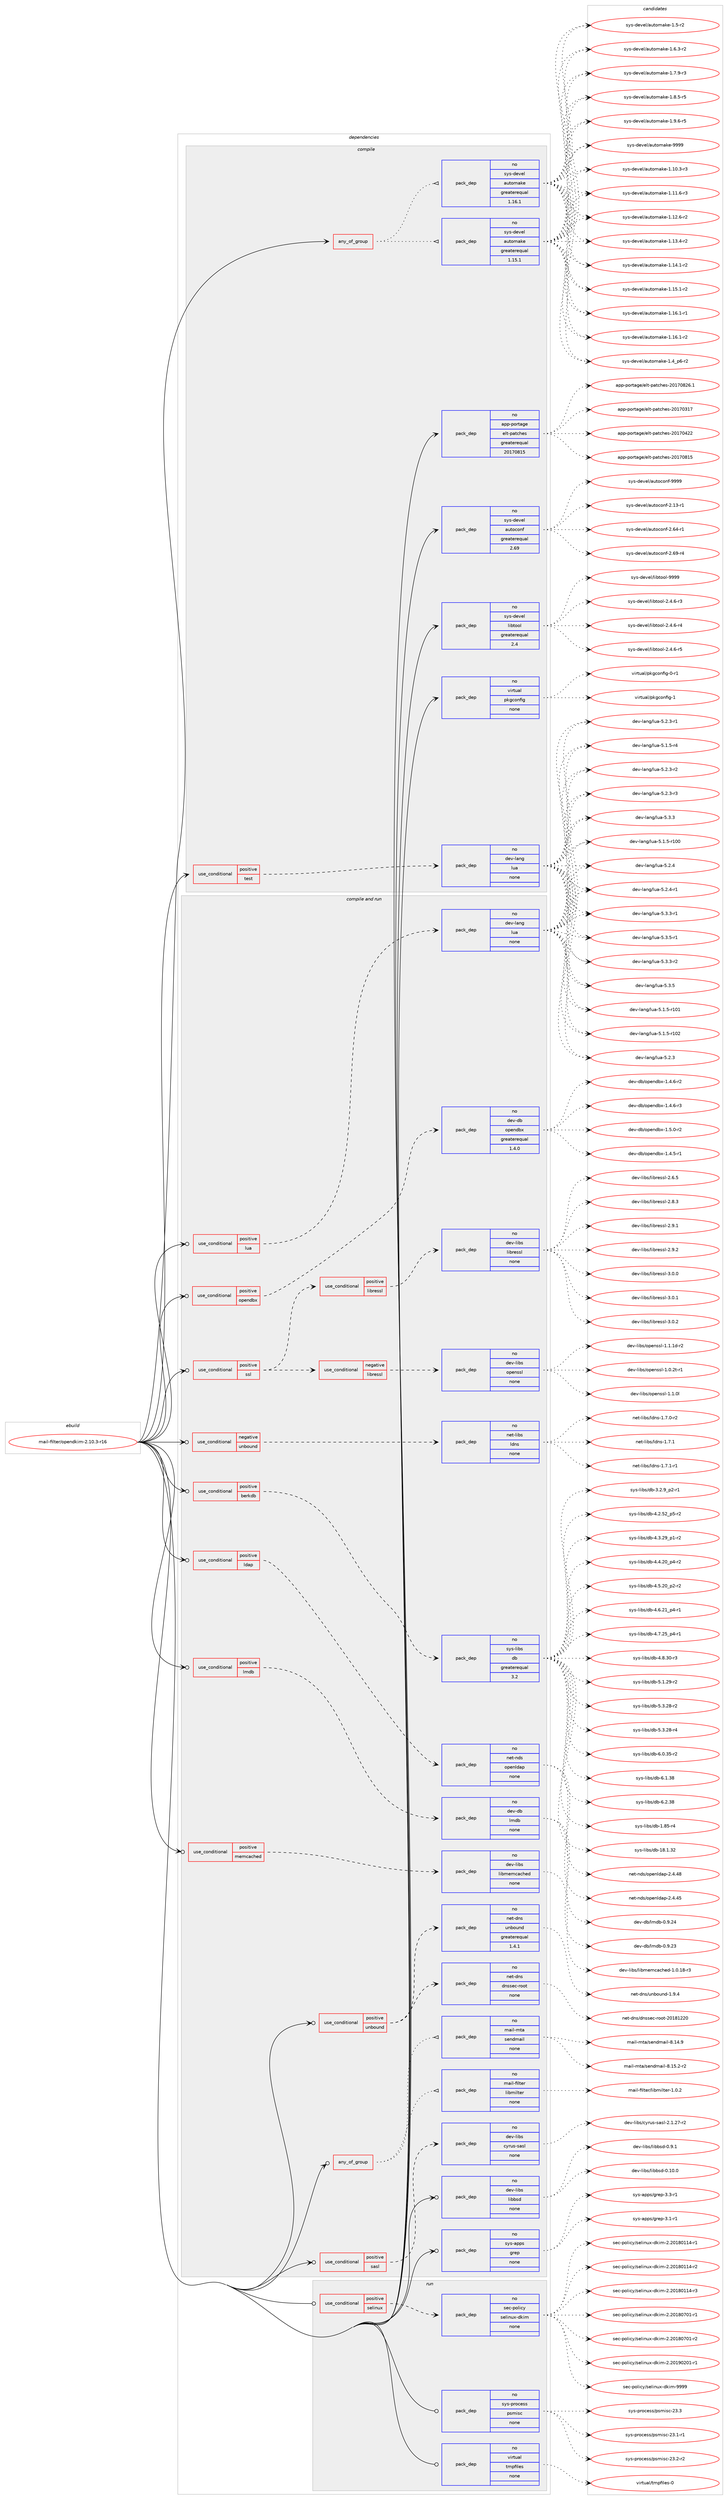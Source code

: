 digraph prolog {

# *************
# Graph options
# *************

newrank=true;
concentrate=true;
compound=true;
graph [rankdir=LR,fontname=Helvetica,fontsize=10,ranksep=1.5];#, ranksep=2.5, nodesep=0.2];
edge  [arrowhead=vee];
node  [fontname=Helvetica,fontsize=10];

# **********
# The ebuild
# **********

subgraph cluster_leftcol {
color=gray;
rank=same;
label=<<i>ebuild</i>>;
id [label="mail-filter/opendkim-2.10.3-r16", color=red, width=4, href="../mail-filter/opendkim-2.10.3-r16.svg"];
}

# ****************
# The dependencies
# ****************

subgraph cluster_midcol {
color=gray;
label=<<i>dependencies</i>>;
subgraph cluster_compile {
fillcolor="#eeeeee";
style=filled;
label=<<i>compile</i>>;
subgraph any12983 {
dependency772797 [label=<<TABLE BORDER="0" CELLBORDER="1" CELLSPACING="0" CELLPADDING="4"><TR><TD CELLPADDING="10">any_of_group</TD></TR></TABLE>>, shape=none, color=red];subgraph pack571003 {
dependency772798 [label=<<TABLE BORDER="0" CELLBORDER="1" CELLSPACING="0" CELLPADDING="4" WIDTH="220"><TR><TD ROWSPAN="6" CELLPADDING="30">pack_dep</TD></TR><TR><TD WIDTH="110">no</TD></TR><TR><TD>sys-devel</TD></TR><TR><TD>automake</TD></TR><TR><TD>greaterequal</TD></TR><TR><TD>1.16.1</TD></TR></TABLE>>, shape=none, color=blue];
}
dependency772797:e -> dependency772798:w [weight=20,style="dotted",arrowhead="oinv"];
subgraph pack571004 {
dependency772799 [label=<<TABLE BORDER="0" CELLBORDER="1" CELLSPACING="0" CELLPADDING="4" WIDTH="220"><TR><TD ROWSPAN="6" CELLPADDING="30">pack_dep</TD></TR><TR><TD WIDTH="110">no</TD></TR><TR><TD>sys-devel</TD></TR><TR><TD>automake</TD></TR><TR><TD>greaterequal</TD></TR><TR><TD>1.15.1</TD></TR></TABLE>>, shape=none, color=blue];
}
dependency772797:e -> dependency772799:w [weight=20,style="dotted",arrowhead="oinv"];
}
id:e -> dependency772797:w [weight=20,style="solid",arrowhead="vee"];
subgraph cond188399 {
dependency772800 [label=<<TABLE BORDER="0" CELLBORDER="1" CELLSPACING="0" CELLPADDING="4"><TR><TD ROWSPAN="3" CELLPADDING="10">use_conditional</TD></TR><TR><TD>positive</TD></TR><TR><TD>test</TD></TR></TABLE>>, shape=none, color=red];
subgraph pack571005 {
dependency772801 [label=<<TABLE BORDER="0" CELLBORDER="1" CELLSPACING="0" CELLPADDING="4" WIDTH="220"><TR><TD ROWSPAN="6" CELLPADDING="30">pack_dep</TD></TR><TR><TD WIDTH="110">no</TD></TR><TR><TD>dev-lang</TD></TR><TR><TD>lua</TD></TR><TR><TD>none</TD></TR><TR><TD></TD></TR></TABLE>>, shape=none, color=blue];
}
dependency772800:e -> dependency772801:w [weight=20,style="dashed",arrowhead="vee"];
}
id:e -> dependency772800:w [weight=20,style="solid",arrowhead="vee"];
subgraph pack571006 {
dependency772802 [label=<<TABLE BORDER="0" CELLBORDER="1" CELLSPACING="0" CELLPADDING="4" WIDTH="220"><TR><TD ROWSPAN="6" CELLPADDING="30">pack_dep</TD></TR><TR><TD WIDTH="110">no</TD></TR><TR><TD>app-portage</TD></TR><TR><TD>elt-patches</TD></TR><TR><TD>greaterequal</TD></TR><TR><TD>20170815</TD></TR></TABLE>>, shape=none, color=blue];
}
id:e -> dependency772802:w [weight=20,style="solid",arrowhead="vee"];
subgraph pack571007 {
dependency772803 [label=<<TABLE BORDER="0" CELLBORDER="1" CELLSPACING="0" CELLPADDING="4" WIDTH="220"><TR><TD ROWSPAN="6" CELLPADDING="30">pack_dep</TD></TR><TR><TD WIDTH="110">no</TD></TR><TR><TD>sys-devel</TD></TR><TR><TD>autoconf</TD></TR><TR><TD>greaterequal</TD></TR><TR><TD>2.69</TD></TR></TABLE>>, shape=none, color=blue];
}
id:e -> dependency772803:w [weight=20,style="solid",arrowhead="vee"];
subgraph pack571008 {
dependency772804 [label=<<TABLE BORDER="0" CELLBORDER="1" CELLSPACING="0" CELLPADDING="4" WIDTH="220"><TR><TD ROWSPAN="6" CELLPADDING="30">pack_dep</TD></TR><TR><TD WIDTH="110">no</TD></TR><TR><TD>sys-devel</TD></TR><TR><TD>libtool</TD></TR><TR><TD>greaterequal</TD></TR><TR><TD>2.4</TD></TR></TABLE>>, shape=none, color=blue];
}
id:e -> dependency772804:w [weight=20,style="solid",arrowhead="vee"];
subgraph pack571009 {
dependency772805 [label=<<TABLE BORDER="0" CELLBORDER="1" CELLSPACING="0" CELLPADDING="4" WIDTH="220"><TR><TD ROWSPAN="6" CELLPADDING="30">pack_dep</TD></TR><TR><TD WIDTH="110">no</TD></TR><TR><TD>virtual</TD></TR><TR><TD>pkgconfig</TD></TR><TR><TD>none</TD></TR><TR><TD></TD></TR></TABLE>>, shape=none, color=blue];
}
id:e -> dependency772805:w [weight=20,style="solid",arrowhead="vee"];
}
subgraph cluster_compileandrun {
fillcolor="#eeeeee";
style=filled;
label=<<i>compile and run</i>>;
subgraph any12984 {
dependency772806 [label=<<TABLE BORDER="0" CELLBORDER="1" CELLSPACING="0" CELLPADDING="4"><TR><TD CELLPADDING="10">any_of_group</TD></TR></TABLE>>, shape=none, color=red];subgraph pack571010 {
dependency772807 [label=<<TABLE BORDER="0" CELLBORDER="1" CELLSPACING="0" CELLPADDING="4" WIDTH="220"><TR><TD ROWSPAN="6" CELLPADDING="30">pack_dep</TD></TR><TR><TD WIDTH="110">no</TD></TR><TR><TD>mail-filter</TD></TR><TR><TD>libmilter</TD></TR><TR><TD>none</TD></TR><TR><TD></TD></TR></TABLE>>, shape=none, color=blue];
}
dependency772806:e -> dependency772807:w [weight=20,style="dotted",arrowhead="oinv"];
subgraph pack571011 {
dependency772808 [label=<<TABLE BORDER="0" CELLBORDER="1" CELLSPACING="0" CELLPADDING="4" WIDTH="220"><TR><TD ROWSPAN="6" CELLPADDING="30">pack_dep</TD></TR><TR><TD WIDTH="110">no</TD></TR><TR><TD>mail-mta</TD></TR><TR><TD>sendmail</TD></TR><TR><TD>none</TD></TR><TR><TD></TD></TR></TABLE>>, shape=none, color=blue];
}
dependency772806:e -> dependency772808:w [weight=20,style="dotted",arrowhead="oinv"];
}
id:e -> dependency772806:w [weight=20,style="solid",arrowhead="odotvee"];
subgraph cond188400 {
dependency772809 [label=<<TABLE BORDER="0" CELLBORDER="1" CELLSPACING="0" CELLPADDING="4"><TR><TD ROWSPAN="3" CELLPADDING="10">use_conditional</TD></TR><TR><TD>negative</TD></TR><TR><TD>unbound</TD></TR></TABLE>>, shape=none, color=red];
subgraph pack571012 {
dependency772810 [label=<<TABLE BORDER="0" CELLBORDER="1" CELLSPACING="0" CELLPADDING="4" WIDTH="220"><TR><TD ROWSPAN="6" CELLPADDING="30">pack_dep</TD></TR><TR><TD WIDTH="110">no</TD></TR><TR><TD>net-libs</TD></TR><TR><TD>ldns</TD></TR><TR><TD>none</TD></TR><TR><TD></TD></TR></TABLE>>, shape=none, color=blue];
}
dependency772809:e -> dependency772810:w [weight=20,style="dashed",arrowhead="vee"];
}
id:e -> dependency772809:w [weight=20,style="solid",arrowhead="odotvee"];
subgraph cond188401 {
dependency772811 [label=<<TABLE BORDER="0" CELLBORDER="1" CELLSPACING="0" CELLPADDING="4"><TR><TD ROWSPAN="3" CELLPADDING="10">use_conditional</TD></TR><TR><TD>positive</TD></TR><TR><TD>berkdb</TD></TR></TABLE>>, shape=none, color=red];
subgraph pack571013 {
dependency772812 [label=<<TABLE BORDER="0" CELLBORDER="1" CELLSPACING="0" CELLPADDING="4" WIDTH="220"><TR><TD ROWSPAN="6" CELLPADDING="30">pack_dep</TD></TR><TR><TD WIDTH="110">no</TD></TR><TR><TD>sys-libs</TD></TR><TR><TD>db</TD></TR><TR><TD>greaterequal</TD></TR><TR><TD>3.2</TD></TR></TABLE>>, shape=none, color=blue];
}
dependency772811:e -> dependency772812:w [weight=20,style="dashed",arrowhead="vee"];
}
id:e -> dependency772811:w [weight=20,style="solid",arrowhead="odotvee"];
subgraph cond188402 {
dependency772813 [label=<<TABLE BORDER="0" CELLBORDER="1" CELLSPACING="0" CELLPADDING="4"><TR><TD ROWSPAN="3" CELLPADDING="10">use_conditional</TD></TR><TR><TD>positive</TD></TR><TR><TD>ldap</TD></TR></TABLE>>, shape=none, color=red];
subgraph pack571014 {
dependency772814 [label=<<TABLE BORDER="0" CELLBORDER="1" CELLSPACING="0" CELLPADDING="4" WIDTH="220"><TR><TD ROWSPAN="6" CELLPADDING="30">pack_dep</TD></TR><TR><TD WIDTH="110">no</TD></TR><TR><TD>net-nds</TD></TR><TR><TD>openldap</TD></TR><TR><TD>none</TD></TR><TR><TD></TD></TR></TABLE>>, shape=none, color=blue];
}
dependency772813:e -> dependency772814:w [weight=20,style="dashed",arrowhead="vee"];
}
id:e -> dependency772813:w [weight=20,style="solid",arrowhead="odotvee"];
subgraph cond188403 {
dependency772815 [label=<<TABLE BORDER="0" CELLBORDER="1" CELLSPACING="0" CELLPADDING="4"><TR><TD ROWSPAN="3" CELLPADDING="10">use_conditional</TD></TR><TR><TD>positive</TD></TR><TR><TD>lmdb</TD></TR></TABLE>>, shape=none, color=red];
subgraph pack571015 {
dependency772816 [label=<<TABLE BORDER="0" CELLBORDER="1" CELLSPACING="0" CELLPADDING="4" WIDTH="220"><TR><TD ROWSPAN="6" CELLPADDING="30">pack_dep</TD></TR><TR><TD WIDTH="110">no</TD></TR><TR><TD>dev-db</TD></TR><TR><TD>lmdb</TD></TR><TR><TD>none</TD></TR><TR><TD></TD></TR></TABLE>>, shape=none, color=blue];
}
dependency772815:e -> dependency772816:w [weight=20,style="dashed",arrowhead="vee"];
}
id:e -> dependency772815:w [weight=20,style="solid",arrowhead="odotvee"];
subgraph cond188404 {
dependency772817 [label=<<TABLE BORDER="0" CELLBORDER="1" CELLSPACING="0" CELLPADDING="4"><TR><TD ROWSPAN="3" CELLPADDING="10">use_conditional</TD></TR><TR><TD>positive</TD></TR><TR><TD>lua</TD></TR></TABLE>>, shape=none, color=red];
subgraph pack571016 {
dependency772818 [label=<<TABLE BORDER="0" CELLBORDER="1" CELLSPACING="0" CELLPADDING="4" WIDTH="220"><TR><TD ROWSPAN="6" CELLPADDING="30">pack_dep</TD></TR><TR><TD WIDTH="110">no</TD></TR><TR><TD>dev-lang</TD></TR><TR><TD>lua</TD></TR><TR><TD>none</TD></TR><TR><TD></TD></TR></TABLE>>, shape=none, color=blue];
}
dependency772817:e -> dependency772818:w [weight=20,style="dashed",arrowhead="vee"];
}
id:e -> dependency772817:w [weight=20,style="solid",arrowhead="odotvee"];
subgraph cond188405 {
dependency772819 [label=<<TABLE BORDER="0" CELLBORDER="1" CELLSPACING="0" CELLPADDING="4"><TR><TD ROWSPAN="3" CELLPADDING="10">use_conditional</TD></TR><TR><TD>positive</TD></TR><TR><TD>memcached</TD></TR></TABLE>>, shape=none, color=red];
subgraph pack571017 {
dependency772820 [label=<<TABLE BORDER="0" CELLBORDER="1" CELLSPACING="0" CELLPADDING="4" WIDTH="220"><TR><TD ROWSPAN="6" CELLPADDING="30">pack_dep</TD></TR><TR><TD WIDTH="110">no</TD></TR><TR><TD>dev-libs</TD></TR><TR><TD>libmemcached</TD></TR><TR><TD>none</TD></TR><TR><TD></TD></TR></TABLE>>, shape=none, color=blue];
}
dependency772819:e -> dependency772820:w [weight=20,style="dashed",arrowhead="vee"];
}
id:e -> dependency772819:w [weight=20,style="solid",arrowhead="odotvee"];
subgraph cond188406 {
dependency772821 [label=<<TABLE BORDER="0" CELLBORDER="1" CELLSPACING="0" CELLPADDING="4"><TR><TD ROWSPAN="3" CELLPADDING="10">use_conditional</TD></TR><TR><TD>positive</TD></TR><TR><TD>opendbx</TD></TR></TABLE>>, shape=none, color=red];
subgraph pack571018 {
dependency772822 [label=<<TABLE BORDER="0" CELLBORDER="1" CELLSPACING="0" CELLPADDING="4" WIDTH="220"><TR><TD ROWSPAN="6" CELLPADDING="30">pack_dep</TD></TR><TR><TD WIDTH="110">no</TD></TR><TR><TD>dev-db</TD></TR><TR><TD>opendbx</TD></TR><TR><TD>greaterequal</TD></TR><TR><TD>1.4.0</TD></TR></TABLE>>, shape=none, color=blue];
}
dependency772821:e -> dependency772822:w [weight=20,style="dashed",arrowhead="vee"];
}
id:e -> dependency772821:w [weight=20,style="solid",arrowhead="odotvee"];
subgraph cond188407 {
dependency772823 [label=<<TABLE BORDER="0" CELLBORDER="1" CELLSPACING="0" CELLPADDING="4"><TR><TD ROWSPAN="3" CELLPADDING="10">use_conditional</TD></TR><TR><TD>positive</TD></TR><TR><TD>sasl</TD></TR></TABLE>>, shape=none, color=red];
subgraph pack571019 {
dependency772824 [label=<<TABLE BORDER="0" CELLBORDER="1" CELLSPACING="0" CELLPADDING="4" WIDTH="220"><TR><TD ROWSPAN="6" CELLPADDING="30">pack_dep</TD></TR><TR><TD WIDTH="110">no</TD></TR><TR><TD>dev-libs</TD></TR><TR><TD>cyrus-sasl</TD></TR><TR><TD>none</TD></TR><TR><TD></TD></TR></TABLE>>, shape=none, color=blue];
}
dependency772823:e -> dependency772824:w [weight=20,style="dashed",arrowhead="vee"];
}
id:e -> dependency772823:w [weight=20,style="solid",arrowhead="odotvee"];
subgraph cond188408 {
dependency772825 [label=<<TABLE BORDER="0" CELLBORDER="1" CELLSPACING="0" CELLPADDING="4"><TR><TD ROWSPAN="3" CELLPADDING="10">use_conditional</TD></TR><TR><TD>positive</TD></TR><TR><TD>ssl</TD></TR></TABLE>>, shape=none, color=red];
subgraph cond188409 {
dependency772826 [label=<<TABLE BORDER="0" CELLBORDER="1" CELLSPACING="0" CELLPADDING="4"><TR><TD ROWSPAN="3" CELLPADDING="10">use_conditional</TD></TR><TR><TD>negative</TD></TR><TR><TD>libressl</TD></TR></TABLE>>, shape=none, color=red];
subgraph pack571020 {
dependency772827 [label=<<TABLE BORDER="0" CELLBORDER="1" CELLSPACING="0" CELLPADDING="4" WIDTH="220"><TR><TD ROWSPAN="6" CELLPADDING="30">pack_dep</TD></TR><TR><TD WIDTH="110">no</TD></TR><TR><TD>dev-libs</TD></TR><TR><TD>openssl</TD></TR><TR><TD>none</TD></TR><TR><TD></TD></TR></TABLE>>, shape=none, color=blue];
}
dependency772826:e -> dependency772827:w [weight=20,style="dashed",arrowhead="vee"];
}
dependency772825:e -> dependency772826:w [weight=20,style="dashed",arrowhead="vee"];
subgraph cond188410 {
dependency772828 [label=<<TABLE BORDER="0" CELLBORDER="1" CELLSPACING="0" CELLPADDING="4"><TR><TD ROWSPAN="3" CELLPADDING="10">use_conditional</TD></TR><TR><TD>positive</TD></TR><TR><TD>libressl</TD></TR></TABLE>>, shape=none, color=red];
subgraph pack571021 {
dependency772829 [label=<<TABLE BORDER="0" CELLBORDER="1" CELLSPACING="0" CELLPADDING="4" WIDTH="220"><TR><TD ROWSPAN="6" CELLPADDING="30">pack_dep</TD></TR><TR><TD WIDTH="110">no</TD></TR><TR><TD>dev-libs</TD></TR><TR><TD>libressl</TD></TR><TR><TD>none</TD></TR><TR><TD></TD></TR></TABLE>>, shape=none, color=blue];
}
dependency772828:e -> dependency772829:w [weight=20,style="dashed",arrowhead="vee"];
}
dependency772825:e -> dependency772828:w [weight=20,style="dashed",arrowhead="vee"];
}
id:e -> dependency772825:w [weight=20,style="solid",arrowhead="odotvee"];
subgraph cond188411 {
dependency772830 [label=<<TABLE BORDER="0" CELLBORDER="1" CELLSPACING="0" CELLPADDING="4"><TR><TD ROWSPAN="3" CELLPADDING="10">use_conditional</TD></TR><TR><TD>positive</TD></TR><TR><TD>unbound</TD></TR></TABLE>>, shape=none, color=red];
subgraph pack571022 {
dependency772831 [label=<<TABLE BORDER="0" CELLBORDER="1" CELLSPACING="0" CELLPADDING="4" WIDTH="220"><TR><TD ROWSPAN="6" CELLPADDING="30">pack_dep</TD></TR><TR><TD WIDTH="110">no</TD></TR><TR><TD>net-dns</TD></TR><TR><TD>unbound</TD></TR><TR><TD>greaterequal</TD></TR><TR><TD>1.4.1</TD></TR></TABLE>>, shape=none, color=blue];
}
dependency772830:e -> dependency772831:w [weight=20,style="dashed",arrowhead="vee"];
subgraph pack571023 {
dependency772832 [label=<<TABLE BORDER="0" CELLBORDER="1" CELLSPACING="0" CELLPADDING="4" WIDTH="220"><TR><TD ROWSPAN="6" CELLPADDING="30">pack_dep</TD></TR><TR><TD WIDTH="110">no</TD></TR><TR><TD>net-dns</TD></TR><TR><TD>dnssec-root</TD></TR><TR><TD>none</TD></TR><TR><TD></TD></TR></TABLE>>, shape=none, color=blue];
}
dependency772830:e -> dependency772832:w [weight=20,style="dashed",arrowhead="vee"];
}
id:e -> dependency772830:w [weight=20,style="solid",arrowhead="odotvee"];
subgraph pack571024 {
dependency772833 [label=<<TABLE BORDER="0" CELLBORDER="1" CELLSPACING="0" CELLPADDING="4" WIDTH="220"><TR><TD ROWSPAN="6" CELLPADDING="30">pack_dep</TD></TR><TR><TD WIDTH="110">no</TD></TR><TR><TD>dev-libs</TD></TR><TR><TD>libbsd</TD></TR><TR><TD>none</TD></TR><TR><TD></TD></TR></TABLE>>, shape=none, color=blue];
}
id:e -> dependency772833:w [weight=20,style="solid",arrowhead="odotvee"];
subgraph pack571025 {
dependency772834 [label=<<TABLE BORDER="0" CELLBORDER="1" CELLSPACING="0" CELLPADDING="4" WIDTH="220"><TR><TD ROWSPAN="6" CELLPADDING="30">pack_dep</TD></TR><TR><TD WIDTH="110">no</TD></TR><TR><TD>sys-apps</TD></TR><TR><TD>grep</TD></TR><TR><TD>none</TD></TR><TR><TD></TD></TR></TABLE>>, shape=none, color=blue];
}
id:e -> dependency772834:w [weight=20,style="solid",arrowhead="odotvee"];
}
subgraph cluster_run {
fillcolor="#eeeeee";
style=filled;
label=<<i>run</i>>;
subgraph cond188412 {
dependency772835 [label=<<TABLE BORDER="0" CELLBORDER="1" CELLSPACING="0" CELLPADDING="4"><TR><TD ROWSPAN="3" CELLPADDING="10">use_conditional</TD></TR><TR><TD>positive</TD></TR><TR><TD>selinux</TD></TR></TABLE>>, shape=none, color=red];
subgraph pack571026 {
dependency772836 [label=<<TABLE BORDER="0" CELLBORDER="1" CELLSPACING="0" CELLPADDING="4" WIDTH="220"><TR><TD ROWSPAN="6" CELLPADDING="30">pack_dep</TD></TR><TR><TD WIDTH="110">no</TD></TR><TR><TD>sec-policy</TD></TR><TR><TD>selinux-dkim</TD></TR><TR><TD>none</TD></TR><TR><TD></TD></TR></TABLE>>, shape=none, color=blue];
}
dependency772835:e -> dependency772836:w [weight=20,style="dashed",arrowhead="vee"];
}
id:e -> dependency772835:w [weight=20,style="solid",arrowhead="odot"];
subgraph pack571027 {
dependency772837 [label=<<TABLE BORDER="0" CELLBORDER="1" CELLSPACING="0" CELLPADDING="4" WIDTH="220"><TR><TD ROWSPAN="6" CELLPADDING="30">pack_dep</TD></TR><TR><TD WIDTH="110">no</TD></TR><TR><TD>sys-process</TD></TR><TR><TD>psmisc</TD></TR><TR><TD>none</TD></TR><TR><TD></TD></TR></TABLE>>, shape=none, color=blue];
}
id:e -> dependency772837:w [weight=20,style="solid",arrowhead="odot"];
subgraph pack571028 {
dependency772838 [label=<<TABLE BORDER="0" CELLBORDER="1" CELLSPACING="0" CELLPADDING="4" WIDTH="220"><TR><TD ROWSPAN="6" CELLPADDING="30">pack_dep</TD></TR><TR><TD WIDTH="110">no</TD></TR><TR><TD>virtual</TD></TR><TR><TD>tmpfiles</TD></TR><TR><TD>none</TD></TR><TR><TD></TD></TR></TABLE>>, shape=none, color=blue];
}
id:e -> dependency772838:w [weight=20,style="solid",arrowhead="odot"];
}
}

# **************
# The candidates
# **************

subgraph cluster_choices {
rank=same;
color=gray;
label=<<i>candidates</i>>;

subgraph choice571003 {
color=black;
nodesep=1;
choice11512111545100101118101108479711711611110997107101454946494846514511451 [label="sys-devel/automake-1.10.3-r3", color=red, width=4,href="../sys-devel/automake-1.10.3-r3.svg"];
choice11512111545100101118101108479711711611110997107101454946494946544511451 [label="sys-devel/automake-1.11.6-r3", color=red, width=4,href="../sys-devel/automake-1.11.6-r3.svg"];
choice11512111545100101118101108479711711611110997107101454946495046544511450 [label="sys-devel/automake-1.12.6-r2", color=red, width=4,href="../sys-devel/automake-1.12.6-r2.svg"];
choice11512111545100101118101108479711711611110997107101454946495146524511450 [label="sys-devel/automake-1.13.4-r2", color=red, width=4,href="../sys-devel/automake-1.13.4-r2.svg"];
choice11512111545100101118101108479711711611110997107101454946495246494511450 [label="sys-devel/automake-1.14.1-r2", color=red, width=4,href="../sys-devel/automake-1.14.1-r2.svg"];
choice11512111545100101118101108479711711611110997107101454946495346494511450 [label="sys-devel/automake-1.15.1-r2", color=red, width=4,href="../sys-devel/automake-1.15.1-r2.svg"];
choice11512111545100101118101108479711711611110997107101454946495446494511449 [label="sys-devel/automake-1.16.1-r1", color=red, width=4,href="../sys-devel/automake-1.16.1-r1.svg"];
choice11512111545100101118101108479711711611110997107101454946495446494511450 [label="sys-devel/automake-1.16.1-r2", color=red, width=4,href="../sys-devel/automake-1.16.1-r2.svg"];
choice115121115451001011181011084797117116111109971071014549465295112544511450 [label="sys-devel/automake-1.4_p6-r2", color=red, width=4,href="../sys-devel/automake-1.4_p6-r2.svg"];
choice11512111545100101118101108479711711611110997107101454946534511450 [label="sys-devel/automake-1.5-r2", color=red, width=4,href="../sys-devel/automake-1.5-r2.svg"];
choice115121115451001011181011084797117116111109971071014549465446514511450 [label="sys-devel/automake-1.6.3-r2", color=red, width=4,href="../sys-devel/automake-1.6.3-r2.svg"];
choice115121115451001011181011084797117116111109971071014549465546574511451 [label="sys-devel/automake-1.7.9-r3", color=red, width=4,href="../sys-devel/automake-1.7.9-r3.svg"];
choice115121115451001011181011084797117116111109971071014549465646534511453 [label="sys-devel/automake-1.8.5-r5", color=red, width=4,href="../sys-devel/automake-1.8.5-r5.svg"];
choice115121115451001011181011084797117116111109971071014549465746544511453 [label="sys-devel/automake-1.9.6-r5", color=red, width=4,href="../sys-devel/automake-1.9.6-r5.svg"];
choice115121115451001011181011084797117116111109971071014557575757 [label="sys-devel/automake-9999", color=red, width=4,href="../sys-devel/automake-9999.svg"];
dependency772798:e -> choice11512111545100101118101108479711711611110997107101454946494846514511451:w [style=dotted,weight="100"];
dependency772798:e -> choice11512111545100101118101108479711711611110997107101454946494946544511451:w [style=dotted,weight="100"];
dependency772798:e -> choice11512111545100101118101108479711711611110997107101454946495046544511450:w [style=dotted,weight="100"];
dependency772798:e -> choice11512111545100101118101108479711711611110997107101454946495146524511450:w [style=dotted,weight="100"];
dependency772798:e -> choice11512111545100101118101108479711711611110997107101454946495246494511450:w [style=dotted,weight="100"];
dependency772798:e -> choice11512111545100101118101108479711711611110997107101454946495346494511450:w [style=dotted,weight="100"];
dependency772798:e -> choice11512111545100101118101108479711711611110997107101454946495446494511449:w [style=dotted,weight="100"];
dependency772798:e -> choice11512111545100101118101108479711711611110997107101454946495446494511450:w [style=dotted,weight="100"];
dependency772798:e -> choice115121115451001011181011084797117116111109971071014549465295112544511450:w [style=dotted,weight="100"];
dependency772798:e -> choice11512111545100101118101108479711711611110997107101454946534511450:w [style=dotted,weight="100"];
dependency772798:e -> choice115121115451001011181011084797117116111109971071014549465446514511450:w [style=dotted,weight="100"];
dependency772798:e -> choice115121115451001011181011084797117116111109971071014549465546574511451:w [style=dotted,weight="100"];
dependency772798:e -> choice115121115451001011181011084797117116111109971071014549465646534511453:w [style=dotted,weight="100"];
dependency772798:e -> choice115121115451001011181011084797117116111109971071014549465746544511453:w [style=dotted,weight="100"];
dependency772798:e -> choice115121115451001011181011084797117116111109971071014557575757:w [style=dotted,weight="100"];
}
subgraph choice571004 {
color=black;
nodesep=1;
choice11512111545100101118101108479711711611110997107101454946494846514511451 [label="sys-devel/automake-1.10.3-r3", color=red, width=4,href="../sys-devel/automake-1.10.3-r3.svg"];
choice11512111545100101118101108479711711611110997107101454946494946544511451 [label="sys-devel/automake-1.11.6-r3", color=red, width=4,href="../sys-devel/automake-1.11.6-r3.svg"];
choice11512111545100101118101108479711711611110997107101454946495046544511450 [label="sys-devel/automake-1.12.6-r2", color=red, width=4,href="../sys-devel/automake-1.12.6-r2.svg"];
choice11512111545100101118101108479711711611110997107101454946495146524511450 [label="sys-devel/automake-1.13.4-r2", color=red, width=4,href="../sys-devel/automake-1.13.4-r2.svg"];
choice11512111545100101118101108479711711611110997107101454946495246494511450 [label="sys-devel/automake-1.14.1-r2", color=red, width=4,href="../sys-devel/automake-1.14.1-r2.svg"];
choice11512111545100101118101108479711711611110997107101454946495346494511450 [label="sys-devel/automake-1.15.1-r2", color=red, width=4,href="../sys-devel/automake-1.15.1-r2.svg"];
choice11512111545100101118101108479711711611110997107101454946495446494511449 [label="sys-devel/automake-1.16.1-r1", color=red, width=4,href="../sys-devel/automake-1.16.1-r1.svg"];
choice11512111545100101118101108479711711611110997107101454946495446494511450 [label="sys-devel/automake-1.16.1-r2", color=red, width=4,href="../sys-devel/automake-1.16.1-r2.svg"];
choice115121115451001011181011084797117116111109971071014549465295112544511450 [label="sys-devel/automake-1.4_p6-r2", color=red, width=4,href="../sys-devel/automake-1.4_p6-r2.svg"];
choice11512111545100101118101108479711711611110997107101454946534511450 [label="sys-devel/automake-1.5-r2", color=red, width=4,href="../sys-devel/automake-1.5-r2.svg"];
choice115121115451001011181011084797117116111109971071014549465446514511450 [label="sys-devel/automake-1.6.3-r2", color=red, width=4,href="../sys-devel/automake-1.6.3-r2.svg"];
choice115121115451001011181011084797117116111109971071014549465546574511451 [label="sys-devel/automake-1.7.9-r3", color=red, width=4,href="../sys-devel/automake-1.7.9-r3.svg"];
choice115121115451001011181011084797117116111109971071014549465646534511453 [label="sys-devel/automake-1.8.5-r5", color=red, width=4,href="../sys-devel/automake-1.8.5-r5.svg"];
choice115121115451001011181011084797117116111109971071014549465746544511453 [label="sys-devel/automake-1.9.6-r5", color=red, width=4,href="../sys-devel/automake-1.9.6-r5.svg"];
choice115121115451001011181011084797117116111109971071014557575757 [label="sys-devel/automake-9999", color=red, width=4,href="../sys-devel/automake-9999.svg"];
dependency772799:e -> choice11512111545100101118101108479711711611110997107101454946494846514511451:w [style=dotted,weight="100"];
dependency772799:e -> choice11512111545100101118101108479711711611110997107101454946494946544511451:w [style=dotted,weight="100"];
dependency772799:e -> choice11512111545100101118101108479711711611110997107101454946495046544511450:w [style=dotted,weight="100"];
dependency772799:e -> choice11512111545100101118101108479711711611110997107101454946495146524511450:w [style=dotted,weight="100"];
dependency772799:e -> choice11512111545100101118101108479711711611110997107101454946495246494511450:w [style=dotted,weight="100"];
dependency772799:e -> choice11512111545100101118101108479711711611110997107101454946495346494511450:w [style=dotted,weight="100"];
dependency772799:e -> choice11512111545100101118101108479711711611110997107101454946495446494511449:w [style=dotted,weight="100"];
dependency772799:e -> choice11512111545100101118101108479711711611110997107101454946495446494511450:w [style=dotted,weight="100"];
dependency772799:e -> choice115121115451001011181011084797117116111109971071014549465295112544511450:w [style=dotted,weight="100"];
dependency772799:e -> choice11512111545100101118101108479711711611110997107101454946534511450:w [style=dotted,weight="100"];
dependency772799:e -> choice115121115451001011181011084797117116111109971071014549465446514511450:w [style=dotted,weight="100"];
dependency772799:e -> choice115121115451001011181011084797117116111109971071014549465546574511451:w [style=dotted,weight="100"];
dependency772799:e -> choice115121115451001011181011084797117116111109971071014549465646534511453:w [style=dotted,weight="100"];
dependency772799:e -> choice115121115451001011181011084797117116111109971071014549465746544511453:w [style=dotted,weight="100"];
dependency772799:e -> choice115121115451001011181011084797117116111109971071014557575757:w [style=dotted,weight="100"];
}
subgraph choice571005 {
color=black;
nodesep=1;
choice1001011184510897110103471081179745534649465345114494848 [label="dev-lang/lua-5.1.5-r100", color=red, width=4,href="../dev-lang/lua-5.1.5-r100.svg"];
choice1001011184510897110103471081179745534649465345114494849 [label="dev-lang/lua-5.1.5-r101", color=red, width=4,href="../dev-lang/lua-5.1.5-r101.svg"];
choice1001011184510897110103471081179745534649465345114494850 [label="dev-lang/lua-5.1.5-r102", color=red, width=4,href="../dev-lang/lua-5.1.5-r102.svg"];
choice100101118451089711010347108117974553464946534511452 [label="dev-lang/lua-5.1.5-r4", color=red, width=4,href="../dev-lang/lua-5.1.5-r4.svg"];
choice10010111845108971101034710811797455346504651 [label="dev-lang/lua-5.2.3", color=red, width=4,href="../dev-lang/lua-5.2.3.svg"];
choice100101118451089711010347108117974553465046514511449 [label="dev-lang/lua-5.2.3-r1", color=red, width=4,href="../dev-lang/lua-5.2.3-r1.svg"];
choice100101118451089711010347108117974553465046514511450 [label="dev-lang/lua-5.2.3-r2", color=red, width=4,href="../dev-lang/lua-5.2.3-r2.svg"];
choice100101118451089711010347108117974553465046514511451 [label="dev-lang/lua-5.2.3-r3", color=red, width=4,href="../dev-lang/lua-5.2.3-r3.svg"];
choice10010111845108971101034710811797455346504652 [label="dev-lang/lua-5.2.4", color=red, width=4,href="../dev-lang/lua-5.2.4.svg"];
choice100101118451089711010347108117974553465046524511449 [label="dev-lang/lua-5.2.4-r1", color=red, width=4,href="../dev-lang/lua-5.2.4-r1.svg"];
choice10010111845108971101034710811797455346514651 [label="dev-lang/lua-5.3.3", color=red, width=4,href="../dev-lang/lua-5.3.3.svg"];
choice100101118451089711010347108117974553465146514511449 [label="dev-lang/lua-5.3.3-r1", color=red, width=4,href="../dev-lang/lua-5.3.3-r1.svg"];
choice100101118451089711010347108117974553465146514511450 [label="dev-lang/lua-5.3.3-r2", color=red, width=4,href="../dev-lang/lua-5.3.3-r2.svg"];
choice10010111845108971101034710811797455346514653 [label="dev-lang/lua-5.3.5", color=red, width=4,href="../dev-lang/lua-5.3.5.svg"];
choice100101118451089711010347108117974553465146534511449 [label="dev-lang/lua-5.3.5-r1", color=red, width=4,href="../dev-lang/lua-5.3.5-r1.svg"];
dependency772801:e -> choice1001011184510897110103471081179745534649465345114494848:w [style=dotted,weight="100"];
dependency772801:e -> choice1001011184510897110103471081179745534649465345114494849:w [style=dotted,weight="100"];
dependency772801:e -> choice1001011184510897110103471081179745534649465345114494850:w [style=dotted,weight="100"];
dependency772801:e -> choice100101118451089711010347108117974553464946534511452:w [style=dotted,weight="100"];
dependency772801:e -> choice10010111845108971101034710811797455346504651:w [style=dotted,weight="100"];
dependency772801:e -> choice100101118451089711010347108117974553465046514511449:w [style=dotted,weight="100"];
dependency772801:e -> choice100101118451089711010347108117974553465046514511450:w [style=dotted,weight="100"];
dependency772801:e -> choice100101118451089711010347108117974553465046514511451:w [style=dotted,weight="100"];
dependency772801:e -> choice10010111845108971101034710811797455346504652:w [style=dotted,weight="100"];
dependency772801:e -> choice100101118451089711010347108117974553465046524511449:w [style=dotted,weight="100"];
dependency772801:e -> choice10010111845108971101034710811797455346514651:w [style=dotted,weight="100"];
dependency772801:e -> choice100101118451089711010347108117974553465146514511449:w [style=dotted,weight="100"];
dependency772801:e -> choice100101118451089711010347108117974553465146514511450:w [style=dotted,weight="100"];
dependency772801:e -> choice10010111845108971101034710811797455346514653:w [style=dotted,weight="100"];
dependency772801:e -> choice100101118451089711010347108117974553465146534511449:w [style=dotted,weight="100"];
}
subgraph choice571006 {
color=black;
nodesep=1;
choice97112112451121111141169710310147101108116451129711699104101115455048495548514955 [label="app-portage/elt-patches-20170317", color=red, width=4,href="../app-portage/elt-patches-20170317.svg"];
choice97112112451121111141169710310147101108116451129711699104101115455048495548525050 [label="app-portage/elt-patches-20170422", color=red, width=4,href="../app-portage/elt-patches-20170422.svg"];
choice97112112451121111141169710310147101108116451129711699104101115455048495548564953 [label="app-portage/elt-patches-20170815", color=red, width=4,href="../app-portage/elt-patches-20170815.svg"];
choice971121124511211111411697103101471011081164511297116991041011154550484955485650544649 [label="app-portage/elt-patches-20170826.1", color=red, width=4,href="../app-portage/elt-patches-20170826.1.svg"];
dependency772802:e -> choice97112112451121111141169710310147101108116451129711699104101115455048495548514955:w [style=dotted,weight="100"];
dependency772802:e -> choice97112112451121111141169710310147101108116451129711699104101115455048495548525050:w [style=dotted,weight="100"];
dependency772802:e -> choice97112112451121111141169710310147101108116451129711699104101115455048495548564953:w [style=dotted,weight="100"];
dependency772802:e -> choice971121124511211111411697103101471011081164511297116991041011154550484955485650544649:w [style=dotted,weight="100"];
}
subgraph choice571007 {
color=black;
nodesep=1;
choice1151211154510010111810110847971171161119911111010245504649514511449 [label="sys-devel/autoconf-2.13-r1", color=red, width=4,href="../sys-devel/autoconf-2.13-r1.svg"];
choice1151211154510010111810110847971171161119911111010245504654524511449 [label="sys-devel/autoconf-2.64-r1", color=red, width=4,href="../sys-devel/autoconf-2.64-r1.svg"];
choice1151211154510010111810110847971171161119911111010245504654574511452 [label="sys-devel/autoconf-2.69-r4", color=red, width=4,href="../sys-devel/autoconf-2.69-r4.svg"];
choice115121115451001011181011084797117116111991111101024557575757 [label="sys-devel/autoconf-9999", color=red, width=4,href="../sys-devel/autoconf-9999.svg"];
dependency772803:e -> choice1151211154510010111810110847971171161119911111010245504649514511449:w [style=dotted,weight="100"];
dependency772803:e -> choice1151211154510010111810110847971171161119911111010245504654524511449:w [style=dotted,weight="100"];
dependency772803:e -> choice1151211154510010111810110847971171161119911111010245504654574511452:w [style=dotted,weight="100"];
dependency772803:e -> choice115121115451001011181011084797117116111991111101024557575757:w [style=dotted,weight="100"];
}
subgraph choice571008 {
color=black;
nodesep=1;
choice1151211154510010111810110847108105981161111111084550465246544511451 [label="sys-devel/libtool-2.4.6-r3", color=red, width=4,href="../sys-devel/libtool-2.4.6-r3.svg"];
choice1151211154510010111810110847108105981161111111084550465246544511452 [label="sys-devel/libtool-2.4.6-r4", color=red, width=4,href="../sys-devel/libtool-2.4.6-r4.svg"];
choice1151211154510010111810110847108105981161111111084550465246544511453 [label="sys-devel/libtool-2.4.6-r5", color=red, width=4,href="../sys-devel/libtool-2.4.6-r5.svg"];
choice1151211154510010111810110847108105981161111111084557575757 [label="sys-devel/libtool-9999", color=red, width=4,href="../sys-devel/libtool-9999.svg"];
dependency772804:e -> choice1151211154510010111810110847108105981161111111084550465246544511451:w [style=dotted,weight="100"];
dependency772804:e -> choice1151211154510010111810110847108105981161111111084550465246544511452:w [style=dotted,weight="100"];
dependency772804:e -> choice1151211154510010111810110847108105981161111111084550465246544511453:w [style=dotted,weight="100"];
dependency772804:e -> choice1151211154510010111810110847108105981161111111084557575757:w [style=dotted,weight="100"];
}
subgraph choice571009 {
color=black;
nodesep=1;
choice11810511411611797108471121071039911111010210510345484511449 [label="virtual/pkgconfig-0-r1", color=red, width=4,href="../virtual/pkgconfig-0-r1.svg"];
choice1181051141161179710847112107103991111101021051034549 [label="virtual/pkgconfig-1", color=red, width=4,href="../virtual/pkgconfig-1.svg"];
dependency772805:e -> choice11810511411611797108471121071039911111010210510345484511449:w [style=dotted,weight="100"];
dependency772805:e -> choice1181051141161179710847112107103991111101021051034549:w [style=dotted,weight="100"];
}
subgraph choice571010 {
color=black;
nodesep=1;
choice10997105108451021051081161011144710810598109105108116101114454946484650 [label="mail-filter/libmilter-1.0.2", color=red, width=4,href="../mail-filter/libmilter-1.0.2.svg"];
dependency772807:e -> choice10997105108451021051081161011144710810598109105108116101114454946484650:w [style=dotted,weight="100"];
}
subgraph choice571011 {
color=black;
nodesep=1;
choice109971051084510911697471151011101001099710510845564649524657 [label="mail-mta/sendmail-8.14.9", color=red, width=4,href="../mail-mta/sendmail-8.14.9.svg"];
choice1099710510845109116974711510111010010997105108455646495346504511450 [label="mail-mta/sendmail-8.15.2-r2", color=red, width=4,href="../mail-mta/sendmail-8.15.2-r2.svg"];
dependency772808:e -> choice109971051084510911697471151011101001099710510845564649524657:w [style=dotted,weight="100"];
dependency772808:e -> choice1099710510845109116974711510111010010997105108455646495346504511450:w [style=dotted,weight="100"];
}
subgraph choice571012 {
color=black;
nodesep=1;
choice1101011164510810598115471081001101154549465546484511450 [label="net-libs/ldns-1.7.0-r2", color=red, width=4,href="../net-libs/ldns-1.7.0-r2.svg"];
choice110101116451081059811547108100110115454946554649 [label="net-libs/ldns-1.7.1", color=red, width=4,href="../net-libs/ldns-1.7.1.svg"];
choice1101011164510810598115471081001101154549465546494511449 [label="net-libs/ldns-1.7.1-r1", color=red, width=4,href="../net-libs/ldns-1.7.1-r1.svg"];
dependency772810:e -> choice1101011164510810598115471081001101154549465546484511450:w [style=dotted,weight="100"];
dependency772810:e -> choice110101116451081059811547108100110115454946554649:w [style=dotted,weight="100"];
dependency772810:e -> choice1101011164510810598115471081001101154549465546494511449:w [style=dotted,weight="100"];
}
subgraph choice571013 {
color=black;
nodesep=1;
choice1151211154510810598115471009845494656534511452 [label="sys-libs/db-1.85-r4", color=red, width=4,href="../sys-libs/db-1.85-r4.svg"];
choice115121115451081059811547100984549564649465150 [label="sys-libs/db-18.1.32", color=red, width=4,href="../sys-libs/db-18.1.32.svg"];
choice1151211154510810598115471009845514650465795112504511449 [label="sys-libs/db-3.2.9_p2-r1", color=red, width=4,href="../sys-libs/db-3.2.9_p2-r1.svg"];
choice115121115451081059811547100984552465046535095112534511450 [label="sys-libs/db-4.2.52_p5-r2", color=red, width=4,href="../sys-libs/db-4.2.52_p5-r2.svg"];
choice115121115451081059811547100984552465146505795112494511450 [label="sys-libs/db-4.3.29_p1-r2", color=red, width=4,href="../sys-libs/db-4.3.29_p1-r2.svg"];
choice115121115451081059811547100984552465246504895112524511450 [label="sys-libs/db-4.4.20_p4-r2", color=red, width=4,href="../sys-libs/db-4.4.20_p4-r2.svg"];
choice115121115451081059811547100984552465346504895112504511450 [label="sys-libs/db-4.5.20_p2-r2", color=red, width=4,href="../sys-libs/db-4.5.20_p2-r2.svg"];
choice115121115451081059811547100984552465446504995112524511449 [label="sys-libs/db-4.6.21_p4-r1", color=red, width=4,href="../sys-libs/db-4.6.21_p4-r1.svg"];
choice115121115451081059811547100984552465546505395112524511449 [label="sys-libs/db-4.7.25_p4-r1", color=red, width=4,href="../sys-libs/db-4.7.25_p4-r1.svg"];
choice11512111545108105981154710098455246564651484511451 [label="sys-libs/db-4.8.30-r3", color=red, width=4,href="../sys-libs/db-4.8.30-r3.svg"];
choice11512111545108105981154710098455346494650574511450 [label="sys-libs/db-5.1.29-r2", color=red, width=4,href="../sys-libs/db-5.1.29-r2.svg"];
choice11512111545108105981154710098455346514650564511450 [label="sys-libs/db-5.3.28-r2", color=red, width=4,href="../sys-libs/db-5.3.28-r2.svg"];
choice11512111545108105981154710098455346514650564511452 [label="sys-libs/db-5.3.28-r4", color=red, width=4,href="../sys-libs/db-5.3.28-r4.svg"];
choice11512111545108105981154710098455446484651534511450 [label="sys-libs/db-6.0.35-r2", color=red, width=4,href="../sys-libs/db-6.0.35-r2.svg"];
choice1151211154510810598115471009845544649465156 [label="sys-libs/db-6.1.38", color=red, width=4,href="../sys-libs/db-6.1.38.svg"];
choice1151211154510810598115471009845544650465156 [label="sys-libs/db-6.2.38", color=red, width=4,href="../sys-libs/db-6.2.38.svg"];
dependency772812:e -> choice1151211154510810598115471009845494656534511452:w [style=dotted,weight="100"];
dependency772812:e -> choice115121115451081059811547100984549564649465150:w [style=dotted,weight="100"];
dependency772812:e -> choice1151211154510810598115471009845514650465795112504511449:w [style=dotted,weight="100"];
dependency772812:e -> choice115121115451081059811547100984552465046535095112534511450:w [style=dotted,weight="100"];
dependency772812:e -> choice115121115451081059811547100984552465146505795112494511450:w [style=dotted,weight="100"];
dependency772812:e -> choice115121115451081059811547100984552465246504895112524511450:w [style=dotted,weight="100"];
dependency772812:e -> choice115121115451081059811547100984552465346504895112504511450:w [style=dotted,weight="100"];
dependency772812:e -> choice115121115451081059811547100984552465446504995112524511449:w [style=dotted,weight="100"];
dependency772812:e -> choice115121115451081059811547100984552465546505395112524511449:w [style=dotted,weight="100"];
dependency772812:e -> choice11512111545108105981154710098455246564651484511451:w [style=dotted,weight="100"];
dependency772812:e -> choice11512111545108105981154710098455346494650574511450:w [style=dotted,weight="100"];
dependency772812:e -> choice11512111545108105981154710098455346514650564511450:w [style=dotted,weight="100"];
dependency772812:e -> choice11512111545108105981154710098455346514650564511452:w [style=dotted,weight="100"];
dependency772812:e -> choice11512111545108105981154710098455446484651534511450:w [style=dotted,weight="100"];
dependency772812:e -> choice1151211154510810598115471009845544649465156:w [style=dotted,weight="100"];
dependency772812:e -> choice1151211154510810598115471009845544650465156:w [style=dotted,weight="100"];
}
subgraph choice571014 {
color=black;
nodesep=1;
choice11010111645110100115471111121011101081009711245504652465253 [label="net-nds/openldap-2.4.45", color=red, width=4,href="../net-nds/openldap-2.4.45.svg"];
choice11010111645110100115471111121011101081009711245504652465256 [label="net-nds/openldap-2.4.48", color=red, width=4,href="../net-nds/openldap-2.4.48.svg"];
dependency772814:e -> choice11010111645110100115471111121011101081009711245504652465253:w [style=dotted,weight="100"];
dependency772814:e -> choice11010111645110100115471111121011101081009711245504652465256:w [style=dotted,weight="100"];
}
subgraph choice571015 {
color=black;
nodesep=1;
choice1001011184510098471081091009845484657465051 [label="dev-db/lmdb-0.9.23", color=red, width=4,href="../dev-db/lmdb-0.9.23.svg"];
choice1001011184510098471081091009845484657465052 [label="dev-db/lmdb-0.9.24", color=red, width=4,href="../dev-db/lmdb-0.9.24.svg"];
dependency772816:e -> choice1001011184510098471081091009845484657465051:w [style=dotted,weight="100"];
dependency772816:e -> choice1001011184510098471081091009845484657465052:w [style=dotted,weight="100"];
}
subgraph choice571016 {
color=black;
nodesep=1;
choice1001011184510897110103471081179745534649465345114494848 [label="dev-lang/lua-5.1.5-r100", color=red, width=4,href="../dev-lang/lua-5.1.5-r100.svg"];
choice1001011184510897110103471081179745534649465345114494849 [label="dev-lang/lua-5.1.5-r101", color=red, width=4,href="../dev-lang/lua-5.1.5-r101.svg"];
choice1001011184510897110103471081179745534649465345114494850 [label="dev-lang/lua-5.1.5-r102", color=red, width=4,href="../dev-lang/lua-5.1.5-r102.svg"];
choice100101118451089711010347108117974553464946534511452 [label="dev-lang/lua-5.1.5-r4", color=red, width=4,href="../dev-lang/lua-5.1.5-r4.svg"];
choice10010111845108971101034710811797455346504651 [label="dev-lang/lua-5.2.3", color=red, width=4,href="../dev-lang/lua-5.2.3.svg"];
choice100101118451089711010347108117974553465046514511449 [label="dev-lang/lua-5.2.3-r1", color=red, width=4,href="../dev-lang/lua-5.2.3-r1.svg"];
choice100101118451089711010347108117974553465046514511450 [label="dev-lang/lua-5.2.3-r2", color=red, width=4,href="../dev-lang/lua-5.2.3-r2.svg"];
choice100101118451089711010347108117974553465046514511451 [label="dev-lang/lua-5.2.3-r3", color=red, width=4,href="../dev-lang/lua-5.2.3-r3.svg"];
choice10010111845108971101034710811797455346504652 [label="dev-lang/lua-5.2.4", color=red, width=4,href="../dev-lang/lua-5.2.4.svg"];
choice100101118451089711010347108117974553465046524511449 [label="dev-lang/lua-5.2.4-r1", color=red, width=4,href="../dev-lang/lua-5.2.4-r1.svg"];
choice10010111845108971101034710811797455346514651 [label="dev-lang/lua-5.3.3", color=red, width=4,href="../dev-lang/lua-5.3.3.svg"];
choice100101118451089711010347108117974553465146514511449 [label="dev-lang/lua-5.3.3-r1", color=red, width=4,href="../dev-lang/lua-5.3.3-r1.svg"];
choice100101118451089711010347108117974553465146514511450 [label="dev-lang/lua-5.3.3-r2", color=red, width=4,href="../dev-lang/lua-5.3.3-r2.svg"];
choice10010111845108971101034710811797455346514653 [label="dev-lang/lua-5.3.5", color=red, width=4,href="../dev-lang/lua-5.3.5.svg"];
choice100101118451089711010347108117974553465146534511449 [label="dev-lang/lua-5.3.5-r1", color=red, width=4,href="../dev-lang/lua-5.3.5-r1.svg"];
dependency772818:e -> choice1001011184510897110103471081179745534649465345114494848:w [style=dotted,weight="100"];
dependency772818:e -> choice1001011184510897110103471081179745534649465345114494849:w [style=dotted,weight="100"];
dependency772818:e -> choice1001011184510897110103471081179745534649465345114494850:w [style=dotted,weight="100"];
dependency772818:e -> choice100101118451089711010347108117974553464946534511452:w [style=dotted,weight="100"];
dependency772818:e -> choice10010111845108971101034710811797455346504651:w [style=dotted,weight="100"];
dependency772818:e -> choice100101118451089711010347108117974553465046514511449:w [style=dotted,weight="100"];
dependency772818:e -> choice100101118451089711010347108117974553465046514511450:w [style=dotted,weight="100"];
dependency772818:e -> choice100101118451089711010347108117974553465046514511451:w [style=dotted,weight="100"];
dependency772818:e -> choice10010111845108971101034710811797455346504652:w [style=dotted,weight="100"];
dependency772818:e -> choice100101118451089711010347108117974553465046524511449:w [style=dotted,weight="100"];
dependency772818:e -> choice10010111845108971101034710811797455346514651:w [style=dotted,weight="100"];
dependency772818:e -> choice100101118451089711010347108117974553465146514511449:w [style=dotted,weight="100"];
dependency772818:e -> choice100101118451089711010347108117974553465146514511450:w [style=dotted,weight="100"];
dependency772818:e -> choice10010111845108971101034710811797455346514653:w [style=dotted,weight="100"];
dependency772818:e -> choice100101118451089711010347108117974553465146534511449:w [style=dotted,weight="100"];
}
subgraph choice571017 {
color=black;
nodesep=1;
choice10010111845108105981154710810598109101109999799104101100454946484649564511451 [label="dev-libs/libmemcached-1.0.18-r3", color=red, width=4,href="../dev-libs/libmemcached-1.0.18-r3.svg"];
dependency772820:e -> choice10010111845108105981154710810598109101109999799104101100454946484649564511451:w [style=dotted,weight="100"];
}
subgraph choice571018 {
color=black;
nodesep=1;
choice100101118451009847111112101110100981204549465246534511449 [label="dev-db/opendbx-1.4.5-r1", color=red, width=4,href="../dev-db/opendbx-1.4.5-r1.svg"];
choice100101118451009847111112101110100981204549465246544511450 [label="dev-db/opendbx-1.4.6-r2", color=red, width=4,href="../dev-db/opendbx-1.4.6-r2.svg"];
choice100101118451009847111112101110100981204549465246544511451 [label="dev-db/opendbx-1.4.6-r3", color=red, width=4,href="../dev-db/opendbx-1.4.6-r3.svg"];
choice100101118451009847111112101110100981204549465346484511450 [label="dev-db/opendbx-1.5.0-r2", color=red, width=4,href="../dev-db/opendbx-1.5.0-r2.svg"];
dependency772822:e -> choice100101118451009847111112101110100981204549465246534511449:w [style=dotted,weight="100"];
dependency772822:e -> choice100101118451009847111112101110100981204549465246544511450:w [style=dotted,weight="100"];
dependency772822:e -> choice100101118451009847111112101110100981204549465246544511451:w [style=dotted,weight="100"];
dependency772822:e -> choice100101118451009847111112101110100981204549465346484511450:w [style=dotted,weight="100"];
}
subgraph choice571019 {
color=black;
nodesep=1;
choice100101118451081059811547991211141171154511597115108455046494650554511450 [label="dev-libs/cyrus-sasl-2.1.27-r2", color=red, width=4,href="../dev-libs/cyrus-sasl-2.1.27-r2.svg"];
dependency772824:e -> choice100101118451081059811547991211141171154511597115108455046494650554511450:w [style=dotted,weight="100"];
}
subgraph choice571020 {
color=black;
nodesep=1;
choice1001011184510810598115471111121011101151151084549464846501164511449 [label="dev-libs/openssl-1.0.2t-r1", color=red, width=4,href="../dev-libs/openssl-1.0.2t-r1.svg"];
choice100101118451081059811547111112101110115115108454946494648108 [label="dev-libs/openssl-1.1.0l", color=red, width=4,href="../dev-libs/openssl-1.1.0l.svg"];
choice1001011184510810598115471111121011101151151084549464946491004511450 [label="dev-libs/openssl-1.1.1d-r2", color=red, width=4,href="../dev-libs/openssl-1.1.1d-r2.svg"];
dependency772827:e -> choice1001011184510810598115471111121011101151151084549464846501164511449:w [style=dotted,weight="100"];
dependency772827:e -> choice100101118451081059811547111112101110115115108454946494648108:w [style=dotted,weight="100"];
dependency772827:e -> choice1001011184510810598115471111121011101151151084549464946491004511450:w [style=dotted,weight="100"];
}
subgraph choice571021 {
color=black;
nodesep=1;
choice10010111845108105981154710810598114101115115108455046544653 [label="dev-libs/libressl-2.6.5", color=red, width=4,href="../dev-libs/libressl-2.6.5.svg"];
choice10010111845108105981154710810598114101115115108455046564651 [label="dev-libs/libressl-2.8.3", color=red, width=4,href="../dev-libs/libressl-2.8.3.svg"];
choice10010111845108105981154710810598114101115115108455046574649 [label="dev-libs/libressl-2.9.1", color=red, width=4,href="../dev-libs/libressl-2.9.1.svg"];
choice10010111845108105981154710810598114101115115108455046574650 [label="dev-libs/libressl-2.9.2", color=red, width=4,href="../dev-libs/libressl-2.9.2.svg"];
choice10010111845108105981154710810598114101115115108455146484648 [label="dev-libs/libressl-3.0.0", color=red, width=4,href="../dev-libs/libressl-3.0.0.svg"];
choice10010111845108105981154710810598114101115115108455146484649 [label="dev-libs/libressl-3.0.1", color=red, width=4,href="../dev-libs/libressl-3.0.1.svg"];
choice10010111845108105981154710810598114101115115108455146484650 [label="dev-libs/libressl-3.0.2", color=red, width=4,href="../dev-libs/libressl-3.0.2.svg"];
dependency772829:e -> choice10010111845108105981154710810598114101115115108455046544653:w [style=dotted,weight="100"];
dependency772829:e -> choice10010111845108105981154710810598114101115115108455046564651:w [style=dotted,weight="100"];
dependency772829:e -> choice10010111845108105981154710810598114101115115108455046574649:w [style=dotted,weight="100"];
dependency772829:e -> choice10010111845108105981154710810598114101115115108455046574650:w [style=dotted,weight="100"];
dependency772829:e -> choice10010111845108105981154710810598114101115115108455146484648:w [style=dotted,weight="100"];
dependency772829:e -> choice10010111845108105981154710810598114101115115108455146484649:w [style=dotted,weight="100"];
dependency772829:e -> choice10010111845108105981154710810598114101115115108455146484650:w [style=dotted,weight="100"];
}
subgraph choice571022 {
color=black;
nodesep=1;
choice110101116451001101154711711098111117110100454946574652 [label="net-dns/unbound-1.9.4", color=red, width=4,href="../net-dns/unbound-1.9.4.svg"];
dependency772831:e -> choice110101116451001101154711711098111117110100454946574652:w [style=dotted,weight="100"];
}
subgraph choice571023 {
color=black;
nodesep=1;
choice11010111645100110115471001101151151019945114111111116455048495649505048 [label="net-dns/dnssec-root-20181220", color=red, width=4,href="../net-dns/dnssec-root-20181220.svg"];
dependency772832:e -> choice11010111645100110115471001101151151019945114111111116455048495649505048:w [style=dotted,weight="100"];
}
subgraph choice571024 {
color=black;
nodesep=1;
choice100101118451081059811547108105989811510045484649484648 [label="dev-libs/libbsd-0.10.0", color=red, width=4,href="../dev-libs/libbsd-0.10.0.svg"];
choice1001011184510810598115471081059898115100454846574649 [label="dev-libs/libbsd-0.9.1", color=red, width=4,href="../dev-libs/libbsd-0.9.1.svg"];
dependency772833:e -> choice100101118451081059811547108105989811510045484649484648:w [style=dotted,weight="100"];
dependency772833:e -> choice1001011184510810598115471081059898115100454846574649:w [style=dotted,weight="100"];
}
subgraph choice571025 {
color=black;
nodesep=1;
choice115121115459711211211547103114101112455146494511449 [label="sys-apps/grep-3.1-r1", color=red, width=4,href="../sys-apps/grep-3.1-r1.svg"];
choice115121115459711211211547103114101112455146514511449 [label="sys-apps/grep-3.3-r1", color=red, width=4,href="../sys-apps/grep-3.3-r1.svg"];
dependency772834:e -> choice115121115459711211211547103114101112455146494511449:w [style=dotted,weight="100"];
dependency772834:e -> choice115121115459711211211547103114101112455146514511449:w [style=dotted,weight="100"];
}
subgraph choice571026 {
color=black;
nodesep=1;
choice115101994511211110810599121471151011081051101171204510010710510945504650484956484949524511449 [label="sec-policy/selinux-dkim-2.20180114-r1", color=red, width=4,href="../sec-policy/selinux-dkim-2.20180114-r1.svg"];
choice115101994511211110810599121471151011081051101171204510010710510945504650484956484949524511450 [label="sec-policy/selinux-dkim-2.20180114-r2", color=red, width=4,href="../sec-policy/selinux-dkim-2.20180114-r2.svg"];
choice115101994511211110810599121471151011081051101171204510010710510945504650484956484949524511451 [label="sec-policy/selinux-dkim-2.20180114-r3", color=red, width=4,href="../sec-policy/selinux-dkim-2.20180114-r3.svg"];
choice115101994511211110810599121471151011081051101171204510010710510945504650484956485548494511449 [label="sec-policy/selinux-dkim-2.20180701-r1", color=red, width=4,href="../sec-policy/selinux-dkim-2.20180701-r1.svg"];
choice115101994511211110810599121471151011081051101171204510010710510945504650484956485548494511450 [label="sec-policy/selinux-dkim-2.20180701-r2", color=red, width=4,href="../sec-policy/selinux-dkim-2.20180701-r2.svg"];
choice115101994511211110810599121471151011081051101171204510010710510945504650484957485048494511449 [label="sec-policy/selinux-dkim-2.20190201-r1", color=red, width=4,href="../sec-policy/selinux-dkim-2.20190201-r1.svg"];
choice11510199451121111081059912147115101108105110117120451001071051094557575757 [label="sec-policy/selinux-dkim-9999", color=red, width=4,href="../sec-policy/selinux-dkim-9999.svg"];
dependency772836:e -> choice115101994511211110810599121471151011081051101171204510010710510945504650484956484949524511449:w [style=dotted,weight="100"];
dependency772836:e -> choice115101994511211110810599121471151011081051101171204510010710510945504650484956484949524511450:w [style=dotted,weight="100"];
dependency772836:e -> choice115101994511211110810599121471151011081051101171204510010710510945504650484956484949524511451:w [style=dotted,weight="100"];
dependency772836:e -> choice115101994511211110810599121471151011081051101171204510010710510945504650484956485548494511449:w [style=dotted,weight="100"];
dependency772836:e -> choice115101994511211110810599121471151011081051101171204510010710510945504650484956485548494511450:w [style=dotted,weight="100"];
dependency772836:e -> choice115101994511211110810599121471151011081051101171204510010710510945504650484957485048494511449:w [style=dotted,weight="100"];
dependency772836:e -> choice11510199451121111081059912147115101108105110117120451001071051094557575757:w [style=dotted,weight="100"];
}
subgraph choice571027 {
color=black;
nodesep=1;
choice1151211154511211411199101115115471121151091051159945505146494511449 [label="sys-process/psmisc-23.1-r1", color=red, width=4,href="../sys-process/psmisc-23.1-r1.svg"];
choice1151211154511211411199101115115471121151091051159945505146504511450 [label="sys-process/psmisc-23.2-r2", color=red, width=4,href="../sys-process/psmisc-23.2-r2.svg"];
choice115121115451121141119910111511547112115109105115994550514651 [label="sys-process/psmisc-23.3", color=red, width=4,href="../sys-process/psmisc-23.3.svg"];
dependency772837:e -> choice1151211154511211411199101115115471121151091051159945505146494511449:w [style=dotted,weight="100"];
dependency772837:e -> choice1151211154511211411199101115115471121151091051159945505146504511450:w [style=dotted,weight="100"];
dependency772837:e -> choice115121115451121141119910111511547112115109105115994550514651:w [style=dotted,weight="100"];
}
subgraph choice571028 {
color=black;
nodesep=1;
choice11810511411611797108471161091121021051081011154548 [label="virtual/tmpfiles-0", color=red, width=4,href="../virtual/tmpfiles-0.svg"];
dependency772838:e -> choice11810511411611797108471161091121021051081011154548:w [style=dotted,weight="100"];
}
}

}
